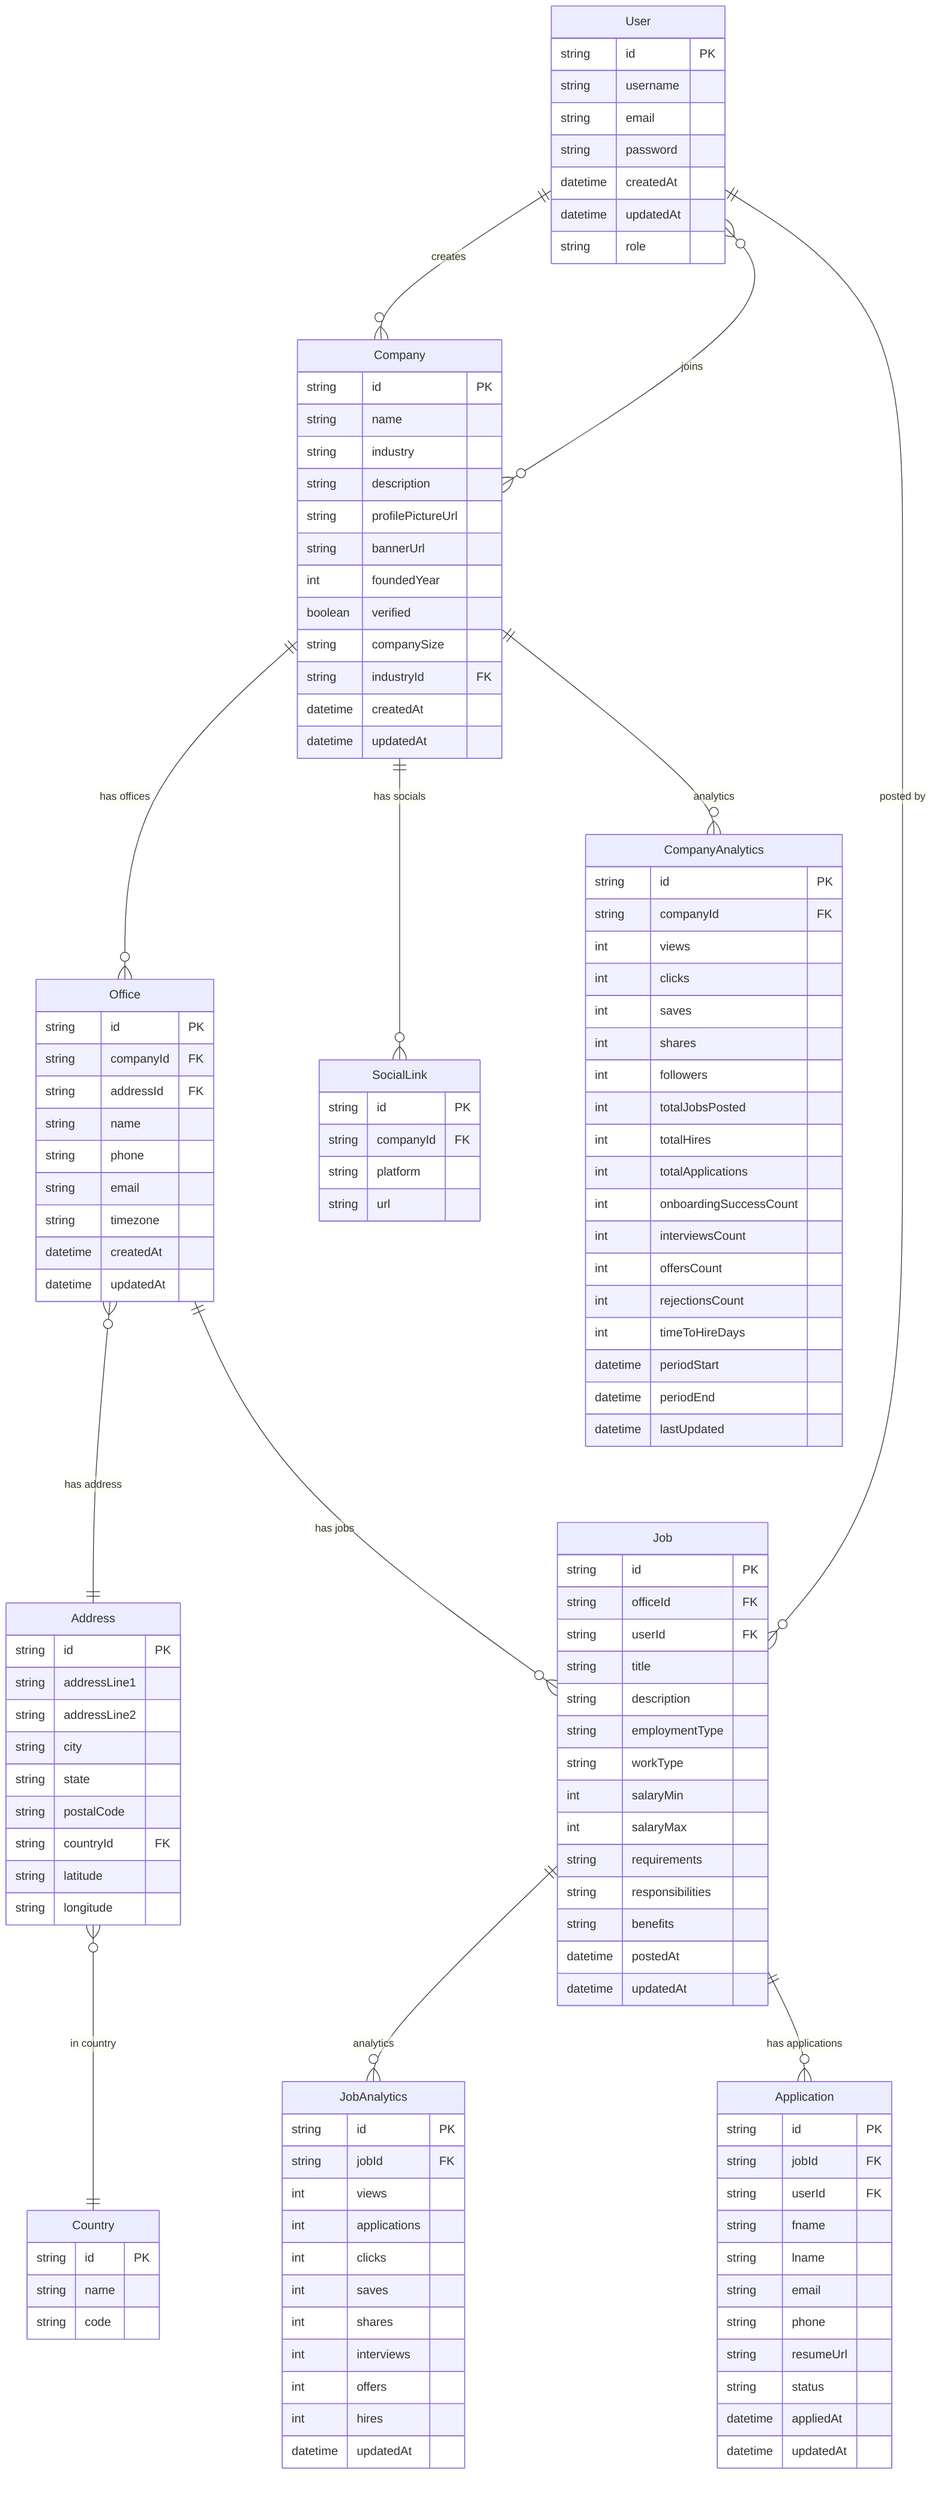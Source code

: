 erDiagram    

    User {
        string id PK
        string username
        string email
        string password
        datetime createdAt
        datetime updatedAt
        string role
    }

    Company {
        string id PK
        string name
        string industry
        string description
        string profilePictureUrl
        string bannerUrl
        int foundedYear
        boolean verified
        string companySize
        string industryId FK
        datetime createdAt
        datetime updatedAt
    }

    Address {
        string id PK
        string addressLine1
        string addressLine2
        string city
        string state
        string postalCode
        string countryId FK
        string latitude
        string longitude
    }

    Country {
        string id PK
        string name
        string code
    }

    Office {
        string id PK
        string companyId FK
        string addressId FK
        string name        
        string phone
        string email
        string timezone
        datetime createdAt
        datetime updatedAt
    }

    SocialLink {
        string id PK
        string companyId FK
        string platform    
        string url
    }

    Job {
        string id PK
        string officeId FK
        string userId FK       
        string title
        string description
        string employmentType
        string workType
        int salaryMin
        int salaryMax
        string requirements
        string responsibilities
        string benefits
        datetime postedAt
        datetime updatedAt
    }

    Application {
        string id PK
        string jobId FK
        string userId FK
        string fname
        string lname
        string email
        string phone
        string resumeUrl
        string status
        datetime appliedAt
        datetime updatedAt
    }

    JobAnalytics {
        string id PK
        string jobId FK
        int views
        int applications
        int clicks
        int saves
        int shares
        int interviews
        int offers
        int hires
        datetime updatedAt
    }

    CompanyAnalytics {
        string id PK
        string companyId FK
        int views
        int clicks
        int saves
        int shares
        int followers
        int totalJobsPosted
        int totalHires
        int totalApplications
        int onboardingSuccessCount
        int interviewsCount
        int offersCount
        int rejectionsCount
        int timeToHireDays
        datetime periodStart
        datetime periodEnd
        datetime lastUpdated
    }

    Company ||--o{ Office : "has offices"
    Company ||--o{ CompanyAnalytics : "analytics"
    Company ||--o{ SocialLink : "has socials"

    Office  }o--|| Address : "has address"
    Address }o--|| Country : "in country"
    Office  ||--o{ Job : "has jobs"

    Job     ||--o{ JobAnalytics : "analytics"
    Job     ||--o{ Application : "has applications"
    Job     }o--|| User : "posted by"

    User    ||--o{ Company : "creates"
    User    }o--o{ Company : "joins"